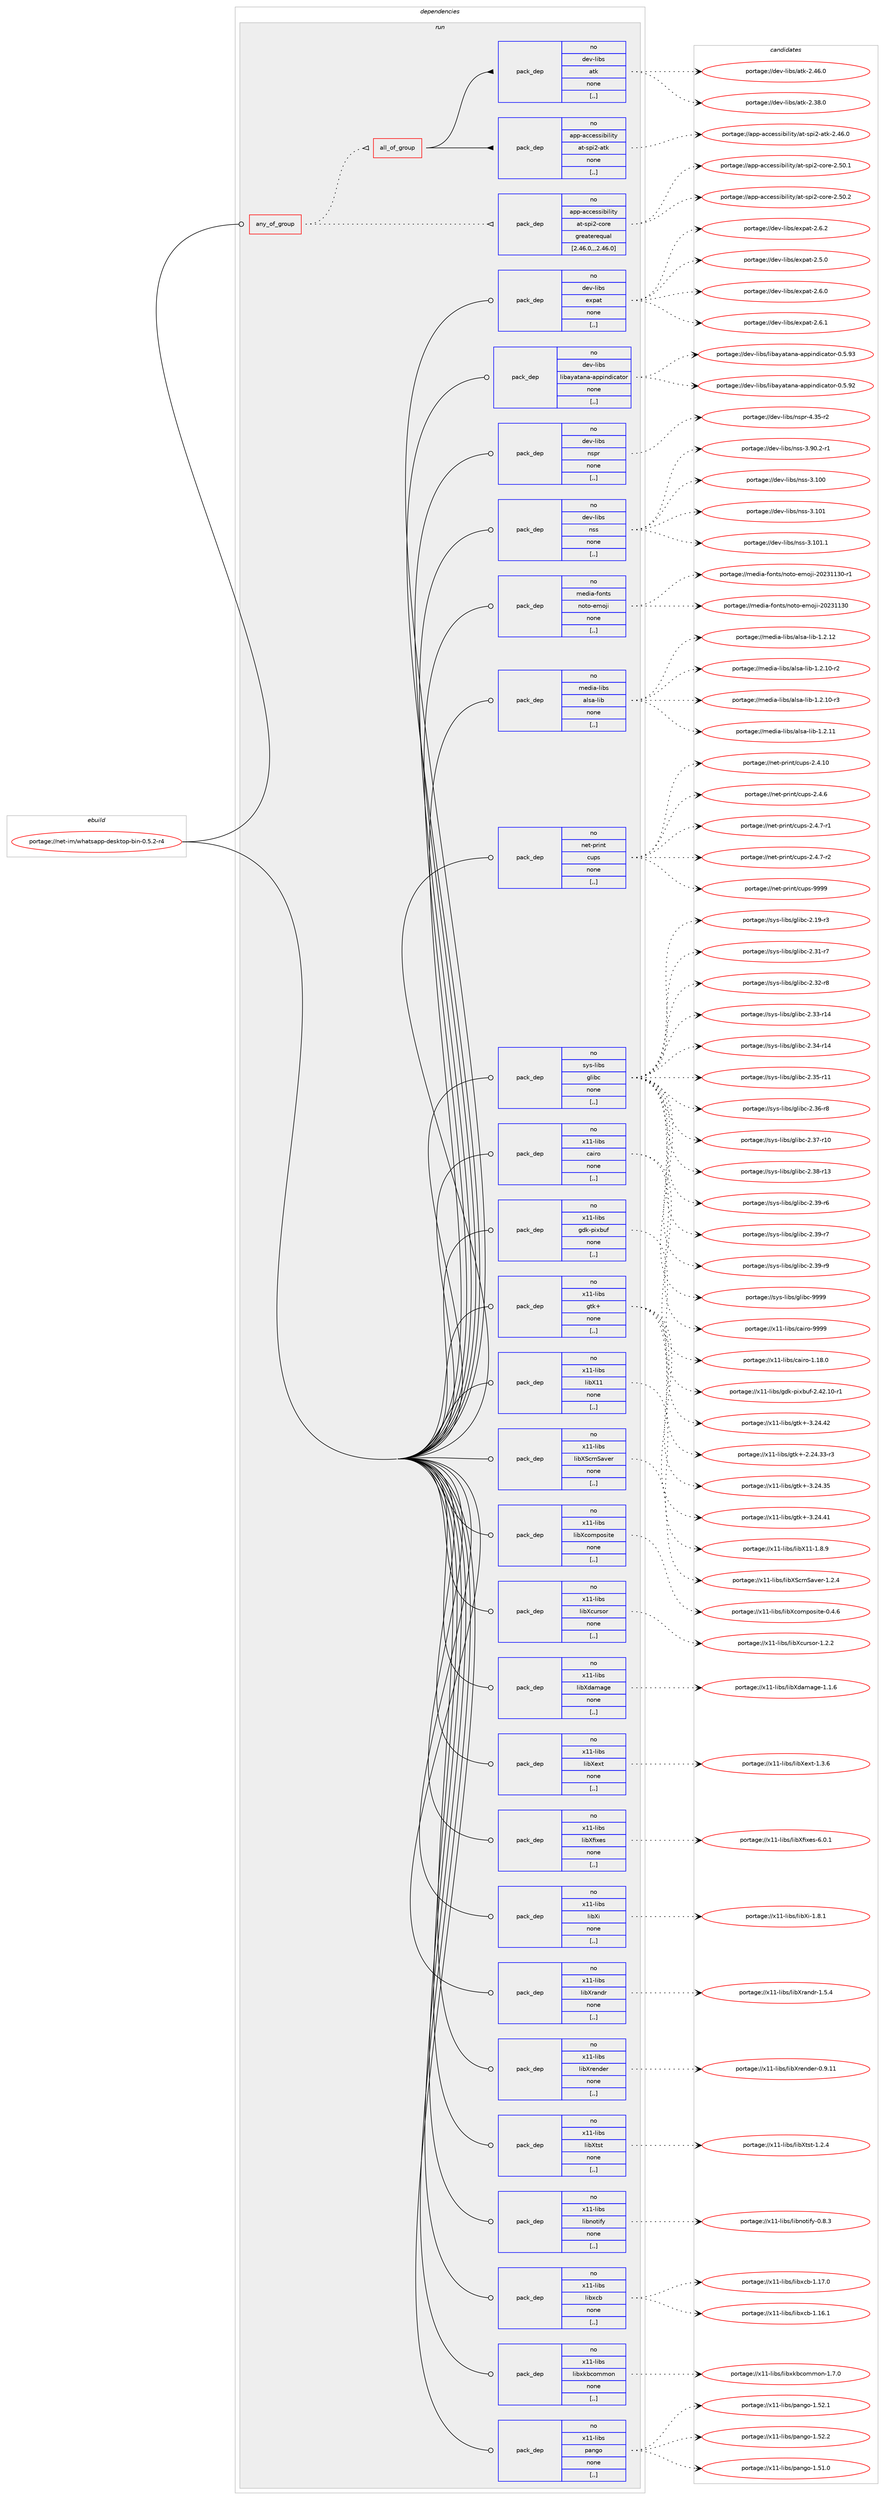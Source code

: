 digraph prolog {

# *************
# Graph options
# *************

newrank=true;
concentrate=true;
compound=true;
graph [rankdir=LR,fontname=Helvetica,fontsize=10,ranksep=1.5];#, ranksep=2.5, nodesep=0.2];
edge  [arrowhead=vee];
node  [fontname=Helvetica,fontsize=10];

# **********
# The ebuild
# **********

subgraph cluster_leftcol {
color=gray;
rank=same;
label=<<i>ebuild</i>>;
id [label="portage://net-im/whatsapp-desktop-bin-0.5.2-r4", color=red, width=4, href="../net-im/whatsapp-desktop-bin-0.5.2-r4.svg"];
}

# ****************
# The dependencies
# ****************

subgraph cluster_midcol {
color=gray;
label=<<i>dependencies</i>>;
subgraph cluster_compile {
fillcolor="#eeeeee";
style=filled;
label=<<i>compile</i>>;
}
subgraph cluster_compileandrun {
fillcolor="#eeeeee";
style=filled;
label=<<i>compile and run</i>>;
}
subgraph cluster_run {
fillcolor="#eeeeee";
style=filled;
label=<<i>run</i>>;
subgraph any2389 {
dependency346116 [label=<<TABLE BORDER="0" CELLBORDER="1" CELLSPACING="0" CELLPADDING="4"><TR><TD CELLPADDING="10">any_of_group</TD></TR></TABLE>>, shape=none, color=red];subgraph pack253734 {
dependency346117 [label=<<TABLE BORDER="0" CELLBORDER="1" CELLSPACING="0" CELLPADDING="4" WIDTH="220"><TR><TD ROWSPAN="6" CELLPADDING="30">pack_dep</TD></TR><TR><TD WIDTH="110">no</TD></TR><TR><TD>app-accessibility</TD></TR><TR><TD>at-spi2-core</TD></TR><TR><TD>greaterequal</TD></TR><TR><TD>[2.46.0,,,2.46.0]</TD></TR></TABLE>>, shape=none, color=blue];
}
dependency346116:e -> dependency346117:w [weight=20,style="dotted",arrowhead="oinv"];
subgraph all173 {
dependency346118 [label=<<TABLE BORDER="0" CELLBORDER="1" CELLSPACING="0" CELLPADDING="4"><TR><TD CELLPADDING="10">all_of_group</TD></TR></TABLE>>, shape=none, color=red];subgraph pack253735 {
dependency346119 [label=<<TABLE BORDER="0" CELLBORDER="1" CELLSPACING="0" CELLPADDING="4" WIDTH="220"><TR><TD ROWSPAN="6" CELLPADDING="30">pack_dep</TD></TR><TR><TD WIDTH="110">no</TD></TR><TR><TD>app-accessibility</TD></TR><TR><TD>at-spi2-atk</TD></TR><TR><TD>none</TD></TR><TR><TD>[,,]</TD></TR></TABLE>>, shape=none, color=blue];
}
dependency346118:e -> dependency346119:w [weight=20,style="solid",arrowhead="inv"];
subgraph pack253736 {
dependency346120 [label=<<TABLE BORDER="0" CELLBORDER="1" CELLSPACING="0" CELLPADDING="4" WIDTH="220"><TR><TD ROWSPAN="6" CELLPADDING="30">pack_dep</TD></TR><TR><TD WIDTH="110">no</TD></TR><TR><TD>dev-libs</TD></TR><TR><TD>atk</TD></TR><TR><TD>none</TD></TR><TR><TD>[,,]</TD></TR></TABLE>>, shape=none, color=blue];
}
dependency346118:e -> dependency346120:w [weight=20,style="solid",arrowhead="inv"];
}
dependency346116:e -> dependency346118:w [weight=20,style="dotted",arrowhead="oinv"];
}
id:e -> dependency346116:w [weight=20,style="solid",arrowhead="odot"];
subgraph pack253737 {
dependency346121 [label=<<TABLE BORDER="0" CELLBORDER="1" CELLSPACING="0" CELLPADDING="4" WIDTH="220"><TR><TD ROWSPAN="6" CELLPADDING="30">pack_dep</TD></TR><TR><TD WIDTH="110">no</TD></TR><TR><TD>dev-libs</TD></TR><TR><TD>expat</TD></TR><TR><TD>none</TD></TR><TR><TD>[,,]</TD></TR></TABLE>>, shape=none, color=blue];
}
id:e -> dependency346121:w [weight=20,style="solid",arrowhead="odot"];
subgraph pack253738 {
dependency346122 [label=<<TABLE BORDER="0" CELLBORDER="1" CELLSPACING="0" CELLPADDING="4" WIDTH="220"><TR><TD ROWSPAN="6" CELLPADDING="30">pack_dep</TD></TR><TR><TD WIDTH="110">no</TD></TR><TR><TD>dev-libs</TD></TR><TR><TD>libayatana-appindicator</TD></TR><TR><TD>none</TD></TR><TR><TD>[,,]</TD></TR></TABLE>>, shape=none, color=blue];
}
id:e -> dependency346122:w [weight=20,style="solid",arrowhead="odot"];
subgraph pack253739 {
dependency346123 [label=<<TABLE BORDER="0" CELLBORDER="1" CELLSPACING="0" CELLPADDING="4" WIDTH="220"><TR><TD ROWSPAN="6" CELLPADDING="30">pack_dep</TD></TR><TR><TD WIDTH="110">no</TD></TR><TR><TD>dev-libs</TD></TR><TR><TD>nspr</TD></TR><TR><TD>none</TD></TR><TR><TD>[,,]</TD></TR></TABLE>>, shape=none, color=blue];
}
id:e -> dependency346123:w [weight=20,style="solid",arrowhead="odot"];
subgraph pack253740 {
dependency346124 [label=<<TABLE BORDER="0" CELLBORDER="1" CELLSPACING="0" CELLPADDING="4" WIDTH="220"><TR><TD ROWSPAN="6" CELLPADDING="30">pack_dep</TD></TR><TR><TD WIDTH="110">no</TD></TR><TR><TD>dev-libs</TD></TR><TR><TD>nss</TD></TR><TR><TD>none</TD></TR><TR><TD>[,,]</TD></TR></TABLE>>, shape=none, color=blue];
}
id:e -> dependency346124:w [weight=20,style="solid",arrowhead="odot"];
subgraph pack253741 {
dependency346125 [label=<<TABLE BORDER="0" CELLBORDER="1" CELLSPACING="0" CELLPADDING="4" WIDTH="220"><TR><TD ROWSPAN="6" CELLPADDING="30">pack_dep</TD></TR><TR><TD WIDTH="110">no</TD></TR><TR><TD>media-fonts</TD></TR><TR><TD>noto-emoji</TD></TR><TR><TD>none</TD></TR><TR><TD>[,,]</TD></TR></TABLE>>, shape=none, color=blue];
}
id:e -> dependency346125:w [weight=20,style="solid",arrowhead="odot"];
subgraph pack253742 {
dependency346126 [label=<<TABLE BORDER="0" CELLBORDER="1" CELLSPACING="0" CELLPADDING="4" WIDTH="220"><TR><TD ROWSPAN="6" CELLPADDING="30">pack_dep</TD></TR><TR><TD WIDTH="110">no</TD></TR><TR><TD>media-libs</TD></TR><TR><TD>alsa-lib</TD></TR><TR><TD>none</TD></TR><TR><TD>[,,]</TD></TR></TABLE>>, shape=none, color=blue];
}
id:e -> dependency346126:w [weight=20,style="solid",arrowhead="odot"];
subgraph pack253743 {
dependency346127 [label=<<TABLE BORDER="0" CELLBORDER="1" CELLSPACING="0" CELLPADDING="4" WIDTH="220"><TR><TD ROWSPAN="6" CELLPADDING="30">pack_dep</TD></TR><TR><TD WIDTH="110">no</TD></TR><TR><TD>net-print</TD></TR><TR><TD>cups</TD></TR><TR><TD>none</TD></TR><TR><TD>[,,]</TD></TR></TABLE>>, shape=none, color=blue];
}
id:e -> dependency346127:w [weight=20,style="solid",arrowhead="odot"];
subgraph pack253744 {
dependency346128 [label=<<TABLE BORDER="0" CELLBORDER="1" CELLSPACING="0" CELLPADDING="4" WIDTH="220"><TR><TD ROWSPAN="6" CELLPADDING="30">pack_dep</TD></TR><TR><TD WIDTH="110">no</TD></TR><TR><TD>sys-libs</TD></TR><TR><TD>glibc</TD></TR><TR><TD>none</TD></TR><TR><TD>[,,]</TD></TR></TABLE>>, shape=none, color=blue];
}
id:e -> dependency346128:w [weight=20,style="solid",arrowhead="odot"];
subgraph pack253745 {
dependency346129 [label=<<TABLE BORDER="0" CELLBORDER="1" CELLSPACING="0" CELLPADDING="4" WIDTH="220"><TR><TD ROWSPAN="6" CELLPADDING="30">pack_dep</TD></TR><TR><TD WIDTH="110">no</TD></TR><TR><TD>x11-libs</TD></TR><TR><TD>cairo</TD></TR><TR><TD>none</TD></TR><TR><TD>[,,]</TD></TR></TABLE>>, shape=none, color=blue];
}
id:e -> dependency346129:w [weight=20,style="solid",arrowhead="odot"];
subgraph pack253746 {
dependency346130 [label=<<TABLE BORDER="0" CELLBORDER="1" CELLSPACING="0" CELLPADDING="4" WIDTH="220"><TR><TD ROWSPAN="6" CELLPADDING="30">pack_dep</TD></TR><TR><TD WIDTH="110">no</TD></TR><TR><TD>x11-libs</TD></TR><TR><TD>gdk-pixbuf</TD></TR><TR><TD>none</TD></TR><TR><TD>[,,]</TD></TR></TABLE>>, shape=none, color=blue];
}
id:e -> dependency346130:w [weight=20,style="solid",arrowhead="odot"];
subgraph pack253747 {
dependency346131 [label=<<TABLE BORDER="0" CELLBORDER="1" CELLSPACING="0" CELLPADDING="4" WIDTH="220"><TR><TD ROWSPAN="6" CELLPADDING="30">pack_dep</TD></TR><TR><TD WIDTH="110">no</TD></TR><TR><TD>x11-libs</TD></TR><TR><TD>gtk+</TD></TR><TR><TD>none</TD></TR><TR><TD>[,,]</TD></TR></TABLE>>, shape=none, color=blue];
}
id:e -> dependency346131:w [weight=20,style="solid",arrowhead="odot"];
subgraph pack253748 {
dependency346132 [label=<<TABLE BORDER="0" CELLBORDER="1" CELLSPACING="0" CELLPADDING="4" WIDTH="220"><TR><TD ROWSPAN="6" CELLPADDING="30">pack_dep</TD></TR><TR><TD WIDTH="110">no</TD></TR><TR><TD>x11-libs</TD></TR><TR><TD>libX11</TD></TR><TR><TD>none</TD></TR><TR><TD>[,,]</TD></TR></TABLE>>, shape=none, color=blue];
}
id:e -> dependency346132:w [weight=20,style="solid",arrowhead="odot"];
subgraph pack253749 {
dependency346133 [label=<<TABLE BORDER="0" CELLBORDER="1" CELLSPACING="0" CELLPADDING="4" WIDTH="220"><TR><TD ROWSPAN="6" CELLPADDING="30">pack_dep</TD></TR><TR><TD WIDTH="110">no</TD></TR><TR><TD>x11-libs</TD></TR><TR><TD>libXScrnSaver</TD></TR><TR><TD>none</TD></TR><TR><TD>[,,]</TD></TR></TABLE>>, shape=none, color=blue];
}
id:e -> dependency346133:w [weight=20,style="solid",arrowhead="odot"];
subgraph pack253750 {
dependency346134 [label=<<TABLE BORDER="0" CELLBORDER="1" CELLSPACING="0" CELLPADDING="4" WIDTH="220"><TR><TD ROWSPAN="6" CELLPADDING="30">pack_dep</TD></TR><TR><TD WIDTH="110">no</TD></TR><TR><TD>x11-libs</TD></TR><TR><TD>libXcomposite</TD></TR><TR><TD>none</TD></TR><TR><TD>[,,]</TD></TR></TABLE>>, shape=none, color=blue];
}
id:e -> dependency346134:w [weight=20,style="solid",arrowhead="odot"];
subgraph pack253751 {
dependency346135 [label=<<TABLE BORDER="0" CELLBORDER="1" CELLSPACING="0" CELLPADDING="4" WIDTH="220"><TR><TD ROWSPAN="6" CELLPADDING="30">pack_dep</TD></TR><TR><TD WIDTH="110">no</TD></TR><TR><TD>x11-libs</TD></TR><TR><TD>libXcursor</TD></TR><TR><TD>none</TD></TR><TR><TD>[,,]</TD></TR></TABLE>>, shape=none, color=blue];
}
id:e -> dependency346135:w [weight=20,style="solid",arrowhead="odot"];
subgraph pack253752 {
dependency346136 [label=<<TABLE BORDER="0" CELLBORDER="1" CELLSPACING="0" CELLPADDING="4" WIDTH="220"><TR><TD ROWSPAN="6" CELLPADDING="30">pack_dep</TD></TR><TR><TD WIDTH="110">no</TD></TR><TR><TD>x11-libs</TD></TR><TR><TD>libXdamage</TD></TR><TR><TD>none</TD></TR><TR><TD>[,,]</TD></TR></TABLE>>, shape=none, color=blue];
}
id:e -> dependency346136:w [weight=20,style="solid",arrowhead="odot"];
subgraph pack253753 {
dependency346137 [label=<<TABLE BORDER="0" CELLBORDER="1" CELLSPACING="0" CELLPADDING="4" WIDTH="220"><TR><TD ROWSPAN="6" CELLPADDING="30">pack_dep</TD></TR><TR><TD WIDTH="110">no</TD></TR><TR><TD>x11-libs</TD></TR><TR><TD>libXext</TD></TR><TR><TD>none</TD></TR><TR><TD>[,,]</TD></TR></TABLE>>, shape=none, color=blue];
}
id:e -> dependency346137:w [weight=20,style="solid",arrowhead="odot"];
subgraph pack253754 {
dependency346138 [label=<<TABLE BORDER="0" CELLBORDER="1" CELLSPACING="0" CELLPADDING="4" WIDTH="220"><TR><TD ROWSPAN="6" CELLPADDING="30">pack_dep</TD></TR><TR><TD WIDTH="110">no</TD></TR><TR><TD>x11-libs</TD></TR><TR><TD>libXfixes</TD></TR><TR><TD>none</TD></TR><TR><TD>[,,]</TD></TR></TABLE>>, shape=none, color=blue];
}
id:e -> dependency346138:w [weight=20,style="solid",arrowhead="odot"];
subgraph pack253755 {
dependency346139 [label=<<TABLE BORDER="0" CELLBORDER="1" CELLSPACING="0" CELLPADDING="4" WIDTH="220"><TR><TD ROWSPAN="6" CELLPADDING="30">pack_dep</TD></TR><TR><TD WIDTH="110">no</TD></TR><TR><TD>x11-libs</TD></TR><TR><TD>libXi</TD></TR><TR><TD>none</TD></TR><TR><TD>[,,]</TD></TR></TABLE>>, shape=none, color=blue];
}
id:e -> dependency346139:w [weight=20,style="solid",arrowhead="odot"];
subgraph pack253756 {
dependency346140 [label=<<TABLE BORDER="0" CELLBORDER="1" CELLSPACING="0" CELLPADDING="4" WIDTH="220"><TR><TD ROWSPAN="6" CELLPADDING="30">pack_dep</TD></TR><TR><TD WIDTH="110">no</TD></TR><TR><TD>x11-libs</TD></TR><TR><TD>libXrandr</TD></TR><TR><TD>none</TD></TR><TR><TD>[,,]</TD></TR></TABLE>>, shape=none, color=blue];
}
id:e -> dependency346140:w [weight=20,style="solid",arrowhead="odot"];
subgraph pack253757 {
dependency346141 [label=<<TABLE BORDER="0" CELLBORDER="1" CELLSPACING="0" CELLPADDING="4" WIDTH="220"><TR><TD ROWSPAN="6" CELLPADDING="30">pack_dep</TD></TR><TR><TD WIDTH="110">no</TD></TR><TR><TD>x11-libs</TD></TR><TR><TD>libXrender</TD></TR><TR><TD>none</TD></TR><TR><TD>[,,]</TD></TR></TABLE>>, shape=none, color=blue];
}
id:e -> dependency346141:w [weight=20,style="solid",arrowhead="odot"];
subgraph pack253758 {
dependency346142 [label=<<TABLE BORDER="0" CELLBORDER="1" CELLSPACING="0" CELLPADDING="4" WIDTH="220"><TR><TD ROWSPAN="6" CELLPADDING="30">pack_dep</TD></TR><TR><TD WIDTH="110">no</TD></TR><TR><TD>x11-libs</TD></TR><TR><TD>libXtst</TD></TR><TR><TD>none</TD></TR><TR><TD>[,,]</TD></TR></TABLE>>, shape=none, color=blue];
}
id:e -> dependency346142:w [weight=20,style="solid",arrowhead="odot"];
subgraph pack253759 {
dependency346143 [label=<<TABLE BORDER="0" CELLBORDER="1" CELLSPACING="0" CELLPADDING="4" WIDTH="220"><TR><TD ROWSPAN="6" CELLPADDING="30">pack_dep</TD></TR><TR><TD WIDTH="110">no</TD></TR><TR><TD>x11-libs</TD></TR><TR><TD>libnotify</TD></TR><TR><TD>none</TD></TR><TR><TD>[,,]</TD></TR></TABLE>>, shape=none, color=blue];
}
id:e -> dependency346143:w [weight=20,style="solid",arrowhead="odot"];
subgraph pack253760 {
dependency346144 [label=<<TABLE BORDER="0" CELLBORDER="1" CELLSPACING="0" CELLPADDING="4" WIDTH="220"><TR><TD ROWSPAN="6" CELLPADDING="30">pack_dep</TD></TR><TR><TD WIDTH="110">no</TD></TR><TR><TD>x11-libs</TD></TR><TR><TD>libxcb</TD></TR><TR><TD>none</TD></TR><TR><TD>[,,]</TD></TR></TABLE>>, shape=none, color=blue];
}
id:e -> dependency346144:w [weight=20,style="solid",arrowhead="odot"];
subgraph pack253761 {
dependency346145 [label=<<TABLE BORDER="0" CELLBORDER="1" CELLSPACING="0" CELLPADDING="4" WIDTH="220"><TR><TD ROWSPAN="6" CELLPADDING="30">pack_dep</TD></TR><TR><TD WIDTH="110">no</TD></TR><TR><TD>x11-libs</TD></TR><TR><TD>libxkbcommon</TD></TR><TR><TD>none</TD></TR><TR><TD>[,,]</TD></TR></TABLE>>, shape=none, color=blue];
}
id:e -> dependency346145:w [weight=20,style="solid",arrowhead="odot"];
subgraph pack253762 {
dependency346146 [label=<<TABLE BORDER="0" CELLBORDER="1" CELLSPACING="0" CELLPADDING="4" WIDTH="220"><TR><TD ROWSPAN="6" CELLPADDING="30">pack_dep</TD></TR><TR><TD WIDTH="110">no</TD></TR><TR><TD>x11-libs</TD></TR><TR><TD>pango</TD></TR><TR><TD>none</TD></TR><TR><TD>[,,]</TD></TR></TABLE>>, shape=none, color=blue];
}
id:e -> dependency346146:w [weight=20,style="solid",arrowhead="odot"];
}
}

# **************
# The candidates
# **************

subgraph cluster_choices {
rank=same;
color=gray;
label=<<i>candidates</i>>;

subgraph choice253734 {
color=black;
nodesep=1;
choice97112112459799991011151151059810510810511612147971164511511210550459911111410145504653484649 [label="portage://app-accessibility/at-spi2-core-2.50.1", color=red, width=4,href="../app-accessibility/at-spi2-core-2.50.1.svg"];
choice97112112459799991011151151059810510810511612147971164511511210550459911111410145504653484650 [label="portage://app-accessibility/at-spi2-core-2.50.2", color=red, width=4,href="../app-accessibility/at-spi2-core-2.50.2.svg"];
dependency346117:e -> choice97112112459799991011151151059810510810511612147971164511511210550459911111410145504653484649:w [style=dotted,weight="100"];
dependency346117:e -> choice97112112459799991011151151059810510810511612147971164511511210550459911111410145504653484650:w [style=dotted,weight="100"];
}
subgraph choice253735 {
color=black;
nodesep=1;
choice97112112459799991011151151059810510810511612147971164511511210550459711610745504652544648 [label="portage://app-accessibility/at-spi2-atk-2.46.0", color=red, width=4,href="../app-accessibility/at-spi2-atk-2.46.0.svg"];
dependency346119:e -> choice97112112459799991011151151059810510810511612147971164511511210550459711610745504652544648:w [style=dotted,weight="100"];
}
subgraph choice253736 {
color=black;
nodesep=1;
choice1001011184510810598115479711610745504651564648 [label="portage://dev-libs/atk-2.38.0", color=red, width=4,href="../dev-libs/atk-2.38.0.svg"];
choice1001011184510810598115479711610745504652544648 [label="portage://dev-libs/atk-2.46.0", color=red, width=4,href="../dev-libs/atk-2.46.0.svg"];
dependency346120:e -> choice1001011184510810598115479711610745504651564648:w [style=dotted,weight="100"];
dependency346120:e -> choice1001011184510810598115479711610745504652544648:w [style=dotted,weight="100"];
}
subgraph choice253737 {
color=black;
nodesep=1;
choice10010111845108105981154710112011297116455046534648 [label="portage://dev-libs/expat-2.5.0", color=red, width=4,href="../dev-libs/expat-2.5.0.svg"];
choice10010111845108105981154710112011297116455046544648 [label="portage://dev-libs/expat-2.6.0", color=red, width=4,href="../dev-libs/expat-2.6.0.svg"];
choice10010111845108105981154710112011297116455046544649 [label="portage://dev-libs/expat-2.6.1", color=red, width=4,href="../dev-libs/expat-2.6.1.svg"];
choice10010111845108105981154710112011297116455046544650 [label="portage://dev-libs/expat-2.6.2", color=red, width=4,href="../dev-libs/expat-2.6.2.svg"];
dependency346121:e -> choice10010111845108105981154710112011297116455046534648:w [style=dotted,weight="100"];
dependency346121:e -> choice10010111845108105981154710112011297116455046544648:w [style=dotted,weight="100"];
dependency346121:e -> choice10010111845108105981154710112011297116455046544649:w [style=dotted,weight="100"];
dependency346121:e -> choice10010111845108105981154710112011297116455046544650:w [style=dotted,weight="100"];
}
subgraph choice253738 {
color=black;
nodesep=1;
choice10010111845108105981154710810598971219711697110974597112112105110100105999711611111445484653465750 [label="portage://dev-libs/libayatana-appindicator-0.5.92", color=red, width=4,href="../dev-libs/libayatana-appindicator-0.5.92.svg"];
choice10010111845108105981154710810598971219711697110974597112112105110100105999711611111445484653465751 [label="portage://dev-libs/libayatana-appindicator-0.5.93", color=red, width=4,href="../dev-libs/libayatana-appindicator-0.5.93.svg"];
dependency346122:e -> choice10010111845108105981154710810598971219711697110974597112112105110100105999711611111445484653465750:w [style=dotted,weight="100"];
dependency346122:e -> choice10010111845108105981154710810598971219711697110974597112112105110100105999711611111445484653465751:w [style=dotted,weight="100"];
}
subgraph choice253739 {
color=black;
nodesep=1;
choice10010111845108105981154711011511211445524651534511450 [label="portage://dev-libs/nspr-4.35-r2", color=red, width=4,href="../dev-libs/nspr-4.35-r2.svg"];
dependency346123:e -> choice10010111845108105981154711011511211445524651534511450:w [style=dotted,weight="100"];
}
subgraph choice253740 {
color=black;
nodesep=1;
choice100101118451081059811547110115115455146494848 [label="portage://dev-libs/nss-3.100", color=red, width=4,href="../dev-libs/nss-3.100.svg"];
choice100101118451081059811547110115115455146494849 [label="portage://dev-libs/nss-3.101", color=red, width=4,href="../dev-libs/nss-3.101.svg"];
choice1001011184510810598115471101151154551464948494649 [label="portage://dev-libs/nss-3.101.1", color=red, width=4,href="../dev-libs/nss-3.101.1.svg"];
choice100101118451081059811547110115115455146574846504511449 [label="portage://dev-libs/nss-3.90.2-r1", color=red, width=4,href="../dev-libs/nss-3.90.2-r1.svg"];
dependency346124:e -> choice100101118451081059811547110115115455146494848:w [style=dotted,weight="100"];
dependency346124:e -> choice100101118451081059811547110115115455146494849:w [style=dotted,weight="100"];
dependency346124:e -> choice1001011184510810598115471101151154551464948494649:w [style=dotted,weight="100"];
dependency346124:e -> choice100101118451081059811547110115115455146574846504511449:w [style=dotted,weight="100"];
}
subgraph choice253741 {
color=black;
nodesep=1;
choice10910110010597451021111101161154711011111611145101109111106105455048505149495148 [label="portage://media-fonts/noto-emoji-20231130", color=red, width=4,href="../media-fonts/noto-emoji-20231130.svg"];
choice109101100105974510211111011611547110111116111451011091111061054550485051494951484511449 [label="portage://media-fonts/noto-emoji-20231130-r1", color=red, width=4,href="../media-fonts/noto-emoji-20231130-r1.svg"];
dependency346125:e -> choice10910110010597451021111101161154711011111611145101109111106105455048505149495148:w [style=dotted,weight="100"];
dependency346125:e -> choice109101100105974510211111011611547110111116111451011091111061054550485051494951484511449:w [style=dotted,weight="100"];
}
subgraph choice253742 {
color=black;
nodesep=1;
choice1091011001059745108105981154797108115974510810598454946504649484511450 [label="portage://media-libs/alsa-lib-1.2.10-r2", color=red, width=4,href="../media-libs/alsa-lib-1.2.10-r2.svg"];
choice1091011001059745108105981154797108115974510810598454946504649484511451 [label="portage://media-libs/alsa-lib-1.2.10-r3", color=red, width=4,href="../media-libs/alsa-lib-1.2.10-r3.svg"];
choice109101100105974510810598115479710811597451081059845494650464949 [label="portage://media-libs/alsa-lib-1.2.11", color=red, width=4,href="../media-libs/alsa-lib-1.2.11.svg"];
choice109101100105974510810598115479710811597451081059845494650464950 [label="portage://media-libs/alsa-lib-1.2.12", color=red, width=4,href="../media-libs/alsa-lib-1.2.12.svg"];
dependency346126:e -> choice1091011001059745108105981154797108115974510810598454946504649484511450:w [style=dotted,weight="100"];
dependency346126:e -> choice1091011001059745108105981154797108115974510810598454946504649484511451:w [style=dotted,weight="100"];
dependency346126:e -> choice109101100105974510810598115479710811597451081059845494650464949:w [style=dotted,weight="100"];
dependency346126:e -> choice109101100105974510810598115479710811597451081059845494650464950:w [style=dotted,weight="100"];
}
subgraph choice253743 {
color=black;
nodesep=1;
choice11010111645112114105110116479911711211545504652464948 [label="portage://net-print/cups-2.4.10", color=red, width=4,href="../net-print/cups-2.4.10.svg"];
choice110101116451121141051101164799117112115455046524654 [label="portage://net-print/cups-2.4.6", color=red, width=4,href="../net-print/cups-2.4.6.svg"];
choice1101011164511211410511011647991171121154550465246554511449 [label="portage://net-print/cups-2.4.7-r1", color=red, width=4,href="../net-print/cups-2.4.7-r1.svg"];
choice1101011164511211410511011647991171121154550465246554511450 [label="portage://net-print/cups-2.4.7-r2", color=red, width=4,href="../net-print/cups-2.4.7-r2.svg"];
choice1101011164511211410511011647991171121154557575757 [label="portage://net-print/cups-9999", color=red, width=4,href="../net-print/cups-9999.svg"];
dependency346127:e -> choice11010111645112114105110116479911711211545504652464948:w [style=dotted,weight="100"];
dependency346127:e -> choice110101116451121141051101164799117112115455046524654:w [style=dotted,weight="100"];
dependency346127:e -> choice1101011164511211410511011647991171121154550465246554511449:w [style=dotted,weight="100"];
dependency346127:e -> choice1101011164511211410511011647991171121154550465246554511450:w [style=dotted,weight="100"];
dependency346127:e -> choice1101011164511211410511011647991171121154557575757:w [style=dotted,weight="100"];
}
subgraph choice253744 {
color=black;
nodesep=1;
choice115121115451081059811547103108105989945504649574511451 [label="portage://sys-libs/glibc-2.19-r3", color=red, width=4,href="../sys-libs/glibc-2.19-r3.svg"];
choice115121115451081059811547103108105989945504651494511455 [label="portage://sys-libs/glibc-2.31-r7", color=red, width=4,href="../sys-libs/glibc-2.31-r7.svg"];
choice115121115451081059811547103108105989945504651504511456 [label="portage://sys-libs/glibc-2.32-r8", color=red, width=4,href="../sys-libs/glibc-2.32-r8.svg"];
choice11512111545108105981154710310810598994550465151451144952 [label="portage://sys-libs/glibc-2.33-r14", color=red, width=4,href="../sys-libs/glibc-2.33-r14.svg"];
choice11512111545108105981154710310810598994550465152451144952 [label="portage://sys-libs/glibc-2.34-r14", color=red, width=4,href="../sys-libs/glibc-2.34-r14.svg"];
choice11512111545108105981154710310810598994550465153451144949 [label="portage://sys-libs/glibc-2.35-r11", color=red, width=4,href="../sys-libs/glibc-2.35-r11.svg"];
choice115121115451081059811547103108105989945504651544511456 [label="portage://sys-libs/glibc-2.36-r8", color=red, width=4,href="../sys-libs/glibc-2.36-r8.svg"];
choice11512111545108105981154710310810598994550465155451144948 [label="portage://sys-libs/glibc-2.37-r10", color=red, width=4,href="../sys-libs/glibc-2.37-r10.svg"];
choice11512111545108105981154710310810598994550465156451144951 [label="portage://sys-libs/glibc-2.38-r13", color=red, width=4,href="../sys-libs/glibc-2.38-r13.svg"];
choice115121115451081059811547103108105989945504651574511454 [label="portage://sys-libs/glibc-2.39-r6", color=red, width=4,href="../sys-libs/glibc-2.39-r6.svg"];
choice115121115451081059811547103108105989945504651574511455 [label="portage://sys-libs/glibc-2.39-r7", color=red, width=4,href="../sys-libs/glibc-2.39-r7.svg"];
choice115121115451081059811547103108105989945504651574511457 [label="portage://sys-libs/glibc-2.39-r9", color=red, width=4,href="../sys-libs/glibc-2.39-r9.svg"];
choice11512111545108105981154710310810598994557575757 [label="portage://sys-libs/glibc-9999", color=red, width=4,href="../sys-libs/glibc-9999.svg"];
dependency346128:e -> choice115121115451081059811547103108105989945504649574511451:w [style=dotted,weight="100"];
dependency346128:e -> choice115121115451081059811547103108105989945504651494511455:w [style=dotted,weight="100"];
dependency346128:e -> choice115121115451081059811547103108105989945504651504511456:w [style=dotted,weight="100"];
dependency346128:e -> choice11512111545108105981154710310810598994550465151451144952:w [style=dotted,weight="100"];
dependency346128:e -> choice11512111545108105981154710310810598994550465152451144952:w [style=dotted,weight="100"];
dependency346128:e -> choice11512111545108105981154710310810598994550465153451144949:w [style=dotted,weight="100"];
dependency346128:e -> choice115121115451081059811547103108105989945504651544511456:w [style=dotted,weight="100"];
dependency346128:e -> choice11512111545108105981154710310810598994550465155451144948:w [style=dotted,weight="100"];
dependency346128:e -> choice11512111545108105981154710310810598994550465156451144951:w [style=dotted,weight="100"];
dependency346128:e -> choice115121115451081059811547103108105989945504651574511454:w [style=dotted,weight="100"];
dependency346128:e -> choice115121115451081059811547103108105989945504651574511455:w [style=dotted,weight="100"];
dependency346128:e -> choice115121115451081059811547103108105989945504651574511457:w [style=dotted,weight="100"];
dependency346128:e -> choice11512111545108105981154710310810598994557575757:w [style=dotted,weight="100"];
}
subgraph choice253745 {
color=black;
nodesep=1;
choice1204949451081059811547999710511411145494649564648 [label="portage://x11-libs/cairo-1.18.0", color=red, width=4,href="../x11-libs/cairo-1.18.0.svg"];
choice120494945108105981154799971051141114557575757 [label="portage://x11-libs/cairo-9999", color=red, width=4,href="../x11-libs/cairo-9999.svg"];
dependency346129:e -> choice1204949451081059811547999710511411145494649564648:w [style=dotted,weight="100"];
dependency346129:e -> choice120494945108105981154799971051141114557575757:w [style=dotted,weight="100"];
}
subgraph choice253746 {
color=black;
nodesep=1;
choice1204949451081059811547103100107451121051209811710245504652504649484511449 [label="portage://x11-libs/gdk-pixbuf-2.42.10-r1", color=red, width=4,href="../x11-libs/gdk-pixbuf-2.42.10-r1.svg"];
dependency346130:e -> choice1204949451081059811547103100107451121051209811710245504652504649484511449:w [style=dotted,weight="100"];
}
subgraph choice253747 {
color=black;
nodesep=1;
choice12049494510810598115471031161074345504650524651514511451 [label="portage://x11-libs/gtk+-2.24.33-r3", color=red, width=4,href="../x11-libs/gtk+-2.24.33-r3.svg"];
choice1204949451081059811547103116107434551465052465153 [label="portage://x11-libs/gtk+-3.24.35", color=red, width=4,href="../x11-libs/gtk+-3.24.35.svg"];
choice1204949451081059811547103116107434551465052465249 [label="portage://x11-libs/gtk+-3.24.41", color=red, width=4,href="../x11-libs/gtk+-3.24.41.svg"];
choice1204949451081059811547103116107434551465052465250 [label="portage://x11-libs/gtk+-3.24.42", color=red, width=4,href="../x11-libs/gtk+-3.24.42.svg"];
dependency346131:e -> choice12049494510810598115471031161074345504650524651514511451:w [style=dotted,weight="100"];
dependency346131:e -> choice1204949451081059811547103116107434551465052465153:w [style=dotted,weight="100"];
dependency346131:e -> choice1204949451081059811547103116107434551465052465249:w [style=dotted,weight="100"];
dependency346131:e -> choice1204949451081059811547103116107434551465052465250:w [style=dotted,weight="100"];
}
subgraph choice253748 {
color=black;
nodesep=1;
choice120494945108105981154710810598884949454946564657 [label="portage://x11-libs/libX11-1.8.9", color=red, width=4,href="../x11-libs/libX11-1.8.9.svg"];
dependency346132:e -> choice120494945108105981154710810598884949454946564657:w [style=dotted,weight="100"];
}
subgraph choice253749 {
color=black;
nodesep=1;
choice1204949451081059811547108105988883991141108397118101114454946504652 [label="portage://x11-libs/libXScrnSaver-1.2.4", color=red, width=4,href="../x11-libs/libXScrnSaver-1.2.4.svg"];
dependency346133:e -> choice1204949451081059811547108105988883991141108397118101114454946504652:w [style=dotted,weight="100"];
}
subgraph choice253750 {
color=black;
nodesep=1;
choice1204949451081059811547108105988899111109112111115105116101454846524654 [label="portage://x11-libs/libXcomposite-0.4.6", color=red, width=4,href="../x11-libs/libXcomposite-0.4.6.svg"];
dependency346134:e -> choice1204949451081059811547108105988899111109112111115105116101454846524654:w [style=dotted,weight="100"];
}
subgraph choice253751 {
color=black;
nodesep=1;
choice1204949451081059811547108105988899117114115111114454946504650 [label="portage://x11-libs/libXcursor-1.2.2", color=red, width=4,href="../x11-libs/libXcursor-1.2.2.svg"];
dependency346135:e -> choice1204949451081059811547108105988899117114115111114454946504650:w [style=dotted,weight="100"];
}
subgraph choice253752 {
color=black;
nodesep=1;
choice120494945108105981154710810598881009710997103101454946494654 [label="portage://x11-libs/libXdamage-1.1.6", color=red, width=4,href="../x11-libs/libXdamage-1.1.6.svg"];
dependency346136:e -> choice120494945108105981154710810598881009710997103101454946494654:w [style=dotted,weight="100"];
}
subgraph choice253753 {
color=black;
nodesep=1;
choice12049494510810598115471081059888101120116454946514654 [label="portage://x11-libs/libXext-1.3.6", color=red, width=4,href="../x11-libs/libXext-1.3.6.svg"];
dependency346137:e -> choice12049494510810598115471081059888101120116454946514654:w [style=dotted,weight="100"];
}
subgraph choice253754 {
color=black;
nodesep=1;
choice12049494510810598115471081059888102105120101115455446484649 [label="portage://x11-libs/libXfixes-6.0.1", color=red, width=4,href="../x11-libs/libXfixes-6.0.1.svg"];
dependency346138:e -> choice12049494510810598115471081059888102105120101115455446484649:w [style=dotted,weight="100"];
}
subgraph choice253755 {
color=black;
nodesep=1;
choice12049494510810598115471081059888105454946564649 [label="portage://x11-libs/libXi-1.8.1", color=red, width=4,href="../x11-libs/libXi-1.8.1.svg"];
dependency346139:e -> choice12049494510810598115471081059888105454946564649:w [style=dotted,weight="100"];
}
subgraph choice253756 {
color=black;
nodesep=1;
choice1204949451081059811547108105988811497110100114454946534652 [label="portage://x11-libs/libXrandr-1.5.4", color=red, width=4,href="../x11-libs/libXrandr-1.5.4.svg"];
dependency346140:e -> choice1204949451081059811547108105988811497110100114454946534652:w [style=dotted,weight="100"];
}
subgraph choice253757 {
color=black;
nodesep=1;
choice1204949451081059811547108105988811410111010010111445484657464949 [label="portage://x11-libs/libXrender-0.9.11", color=red, width=4,href="../x11-libs/libXrender-0.9.11.svg"];
dependency346141:e -> choice1204949451081059811547108105988811410111010010111445484657464949:w [style=dotted,weight="100"];
}
subgraph choice253758 {
color=black;
nodesep=1;
choice12049494510810598115471081059888116115116454946504652 [label="portage://x11-libs/libXtst-1.2.4", color=red, width=4,href="../x11-libs/libXtst-1.2.4.svg"];
dependency346142:e -> choice12049494510810598115471081059888116115116454946504652:w [style=dotted,weight="100"];
}
subgraph choice253759 {
color=black;
nodesep=1;
choice120494945108105981154710810598110111116105102121454846564651 [label="portage://x11-libs/libnotify-0.8.3", color=red, width=4,href="../x11-libs/libnotify-0.8.3.svg"];
dependency346143:e -> choice120494945108105981154710810598110111116105102121454846564651:w [style=dotted,weight="100"];
}
subgraph choice253760 {
color=black;
nodesep=1;
choice120494945108105981154710810598120999845494649544649 [label="portage://x11-libs/libxcb-1.16.1", color=red, width=4,href="../x11-libs/libxcb-1.16.1.svg"];
choice120494945108105981154710810598120999845494649554648 [label="portage://x11-libs/libxcb-1.17.0", color=red, width=4,href="../x11-libs/libxcb-1.17.0.svg"];
dependency346144:e -> choice120494945108105981154710810598120999845494649544649:w [style=dotted,weight="100"];
dependency346144:e -> choice120494945108105981154710810598120999845494649554648:w [style=dotted,weight="100"];
}
subgraph choice253761 {
color=black;
nodesep=1;
choice1204949451081059811547108105981201079899111109109111110454946554648 [label="portage://x11-libs/libxkbcommon-1.7.0", color=red, width=4,href="../x11-libs/libxkbcommon-1.7.0.svg"];
dependency346145:e -> choice1204949451081059811547108105981201079899111109109111110454946554648:w [style=dotted,weight="100"];
}
subgraph choice253762 {
color=black;
nodesep=1;
choice12049494510810598115471129711010311145494653494648 [label="portage://x11-libs/pango-1.51.0", color=red, width=4,href="../x11-libs/pango-1.51.0.svg"];
choice12049494510810598115471129711010311145494653504649 [label="portage://x11-libs/pango-1.52.1", color=red, width=4,href="../x11-libs/pango-1.52.1.svg"];
choice12049494510810598115471129711010311145494653504650 [label="portage://x11-libs/pango-1.52.2", color=red, width=4,href="../x11-libs/pango-1.52.2.svg"];
dependency346146:e -> choice12049494510810598115471129711010311145494653494648:w [style=dotted,weight="100"];
dependency346146:e -> choice12049494510810598115471129711010311145494653504649:w [style=dotted,weight="100"];
dependency346146:e -> choice12049494510810598115471129711010311145494653504650:w [style=dotted,weight="100"];
}
}

}
